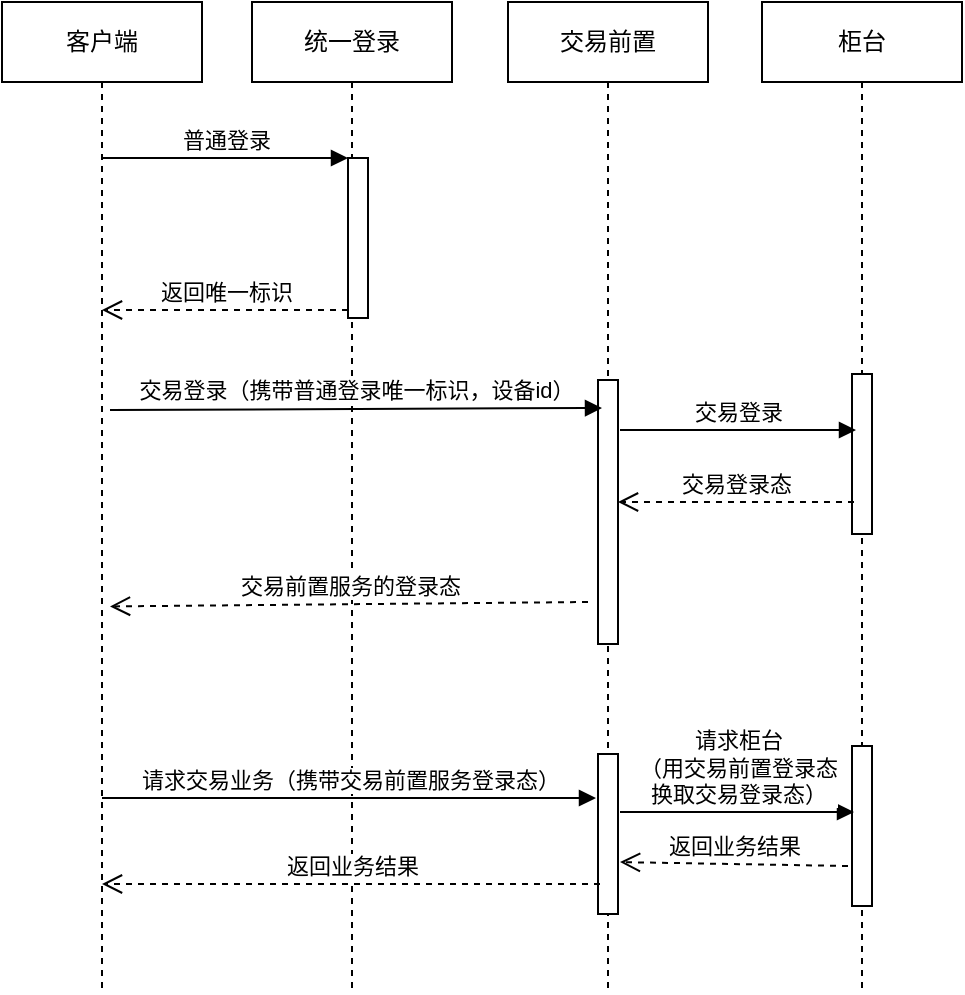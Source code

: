 <mxfile version="14.7.6" type="github">
  <diagram id="x28ixuYXH-0pbflDaSd9" name="Page-1">
    <mxGraphModel dx="1422" dy="762" grid="0" gridSize="10" guides="1" tooltips="1" connect="1" arrows="1" fold="1" page="0" pageScale="1" pageWidth="827" pageHeight="1169" math="0" shadow="0">
      <root>
        <mxCell id="0" />
        <mxCell id="1" parent="0" />
        <mxCell id="XP9ClPk6r2E8nxNpTTTT-1" value="客户端" style="shape=umlLifeline;perimeter=lifelinePerimeter;whiteSpace=wrap;html=1;container=1;collapsible=0;recursiveResize=0;outlineConnect=0;" vertex="1" parent="1">
          <mxGeometry x="75" y="109" width="100" height="493" as="geometry" />
        </mxCell>
        <mxCell id="XP9ClPk6r2E8nxNpTTTT-2" value="统一登录" style="shape=umlLifeline;perimeter=lifelinePerimeter;whiteSpace=wrap;html=1;container=1;collapsible=0;recursiveResize=0;outlineConnect=0;" vertex="1" parent="1">
          <mxGeometry x="200" y="109" width="100" height="495" as="geometry" />
        </mxCell>
        <mxCell id="XP9ClPk6r2E8nxNpTTTT-8" value="" style="html=1;points=[];perimeter=orthogonalPerimeter;" vertex="1" parent="XP9ClPk6r2E8nxNpTTTT-2">
          <mxGeometry x="48" y="78" width="10" height="80" as="geometry" />
        </mxCell>
        <mxCell id="XP9ClPk6r2E8nxNpTTTT-3" value="交易前置" style="shape=umlLifeline;perimeter=lifelinePerimeter;whiteSpace=wrap;html=1;container=1;collapsible=0;recursiveResize=0;outlineConnect=0;" vertex="1" parent="1">
          <mxGeometry x="328" y="109" width="100" height="495" as="geometry" />
        </mxCell>
        <mxCell id="XP9ClPk6r2E8nxNpTTTT-15" value="" style="html=1;points=[];perimeter=orthogonalPerimeter;" vertex="1" parent="XP9ClPk6r2E8nxNpTTTT-3">
          <mxGeometry x="45" y="189" width="10" height="132" as="geometry" />
        </mxCell>
        <mxCell id="XP9ClPk6r2E8nxNpTTTT-23" value="" style="html=1;points=[];perimeter=orthogonalPerimeter;" vertex="1" parent="XP9ClPk6r2E8nxNpTTTT-3">
          <mxGeometry x="45" y="376" width="10" height="80" as="geometry" />
        </mxCell>
        <mxCell id="XP9ClPk6r2E8nxNpTTTT-4" value="柜台" style="shape=umlLifeline;perimeter=lifelinePerimeter;whiteSpace=wrap;html=1;container=1;collapsible=0;recursiveResize=0;outlineConnect=0;" vertex="1" parent="1">
          <mxGeometry x="455" y="109" width="100" height="495" as="geometry" />
        </mxCell>
        <mxCell id="XP9ClPk6r2E8nxNpTTTT-16" value="" style="html=1;points=[];perimeter=orthogonalPerimeter;" vertex="1" parent="XP9ClPk6r2E8nxNpTTTT-4">
          <mxGeometry x="45" y="186" width="10" height="80" as="geometry" />
        </mxCell>
        <mxCell id="XP9ClPk6r2E8nxNpTTTT-25" value="" style="html=1;points=[];perimeter=orthogonalPerimeter;" vertex="1" parent="XP9ClPk6r2E8nxNpTTTT-4">
          <mxGeometry x="45" y="372" width="10" height="80" as="geometry" />
        </mxCell>
        <mxCell id="XP9ClPk6r2E8nxNpTTTT-9" value="普通登录" style="html=1;verticalAlign=bottom;endArrow=block;entryX=0;entryY=0;" edge="1" target="XP9ClPk6r2E8nxNpTTTT-8" parent="1" source="XP9ClPk6r2E8nxNpTTTT-1">
          <mxGeometry relative="1" as="geometry">
            <mxPoint x="178" y="187" as="sourcePoint" />
          </mxGeometry>
        </mxCell>
        <mxCell id="XP9ClPk6r2E8nxNpTTTT-10" value="返回唯一标识" style="html=1;verticalAlign=bottom;endArrow=open;dashed=1;endSize=8;exitX=0;exitY=0.95;" edge="1" source="XP9ClPk6r2E8nxNpTTTT-8" parent="1" target="XP9ClPk6r2E8nxNpTTTT-1">
          <mxGeometry relative="1" as="geometry">
            <mxPoint x="178" y="263" as="targetPoint" />
          </mxGeometry>
        </mxCell>
        <mxCell id="XP9ClPk6r2E8nxNpTTTT-19" value="交易登录（携带普通登录唯一标识，设备id）" style="html=1;verticalAlign=bottom;endArrow=block;entryX=0.2;entryY=0.106;entryDx=0;entryDy=0;entryPerimeter=0;" edge="1" parent="1" target="XP9ClPk6r2E8nxNpTTTT-15">
          <mxGeometry width="80" relative="1" as="geometry">
            <mxPoint x="129" y="313" as="sourcePoint" />
            <mxPoint x="209" y="313" as="targetPoint" />
          </mxGeometry>
        </mxCell>
        <mxCell id="XP9ClPk6r2E8nxNpTTTT-20" value="交易登录" style="html=1;verticalAlign=bottom;endArrow=block;entryX=0.2;entryY=0.35;entryDx=0;entryDy=0;entryPerimeter=0;" edge="1" parent="1" target="XP9ClPk6r2E8nxNpTTTT-16">
          <mxGeometry width="80" relative="1" as="geometry">
            <mxPoint x="384" y="323" as="sourcePoint" />
            <mxPoint x="464" y="323" as="targetPoint" />
          </mxGeometry>
        </mxCell>
        <mxCell id="XP9ClPk6r2E8nxNpTTTT-21" value="交易登录态" style="html=1;verticalAlign=bottom;endArrow=open;dashed=1;endSize=8;exitX=0.1;exitY=0.763;exitDx=0;exitDy=0;exitPerimeter=0;" edge="1" parent="1">
          <mxGeometry relative="1" as="geometry">
            <mxPoint x="501" y="359.04" as="sourcePoint" />
            <mxPoint x="383" y="359" as="targetPoint" />
          </mxGeometry>
        </mxCell>
        <mxCell id="XP9ClPk6r2E8nxNpTTTT-22" value="交易前置服务的登录态" style="html=1;verticalAlign=bottom;endArrow=open;dashed=1;endSize=8;entryX=0.54;entryY=0.613;entryDx=0;entryDy=0;entryPerimeter=0;" edge="1" parent="1" target="XP9ClPk6r2E8nxNpTTTT-1">
          <mxGeometry relative="1" as="geometry">
            <mxPoint x="368" y="409" as="sourcePoint" />
            <mxPoint x="288" y="409" as="targetPoint" />
          </mxGeometry>
        </mxCell>
        <mxCell id="XP9ClPk6r2E8nxNpTTTT-26" value="请求交易业务（携带交易前置服务登录态）" style="html=1;verticalAlign=bottom;endArrow=block;" edge="1" parent="1">
          <mxGeometry width="80" relative="1" as="geometry">
            <mxPoint x="125" y="507" as="sourcePoint" />
            <mxPoint x="372" y="507" as="targetPoint" />
          </mxGeometry>
        </mxCell>
        <mxCell id="XP9ClPk6r2E8nxNpTTTT-27" value="请求柜台&lt;br&gt;（用交易前置登录态&lt;br&gt;换取交易登录态）" style="html=1;verticalAlign=bottom;endArrow=block;entryX=0.1;entryY=0.325;entryDx=0;entryDy=0;entryPerimeter=0;" edge="1" parent="1">
          <mxGeometry width="80" relative="1" as="geometry">
            <mxPoint x="384" y="514" as="sourcePoint" />
            <mxPoint x="501" y="514" as="targetPoint" />
          </mxGeometry>
        </mxCell>
        <mxCell id="XP9ClPk6r2E8nxNpTTTT-28" value="返回业务结果" style="html=1;verticalAlign=bottom;endArrow=open;dashed=1;endSize=8;entryX=1.1;entryY=0.638;entryDx=0;entryDy=0;entryPerimeter=0;" edge="1" parent="1">
          <mxGeometry relative="1" as="geometry">
            <mxPoint x="498" y="541" as="sourcePoint" />
            <mxPoint x="384" y="539.04" as="targetPoint" />
          </mxGeometry>
        </mxCell>
        <mxCell id="XP9ClPk6r2E8nxNpTTTT-29" value="返回业务结果" style="html=1;verticalAlign=bottom;endArrow=open;dashed=1;endSize=8;" edge="1" parent="1" target="XP9ClPk6r2E8nxNpTTTT-1">
          <mxGeometry relative="1" as="geometry">
            <mxPoint x="374" y="550" as="sourcePoint" />
            <mxPoint x="130" y="550" as="targetPoint" />
          </mxGeometry>
        </mxCell>
      </root>
    </mxGraphModel>
  </diagram>
</mxfile>
